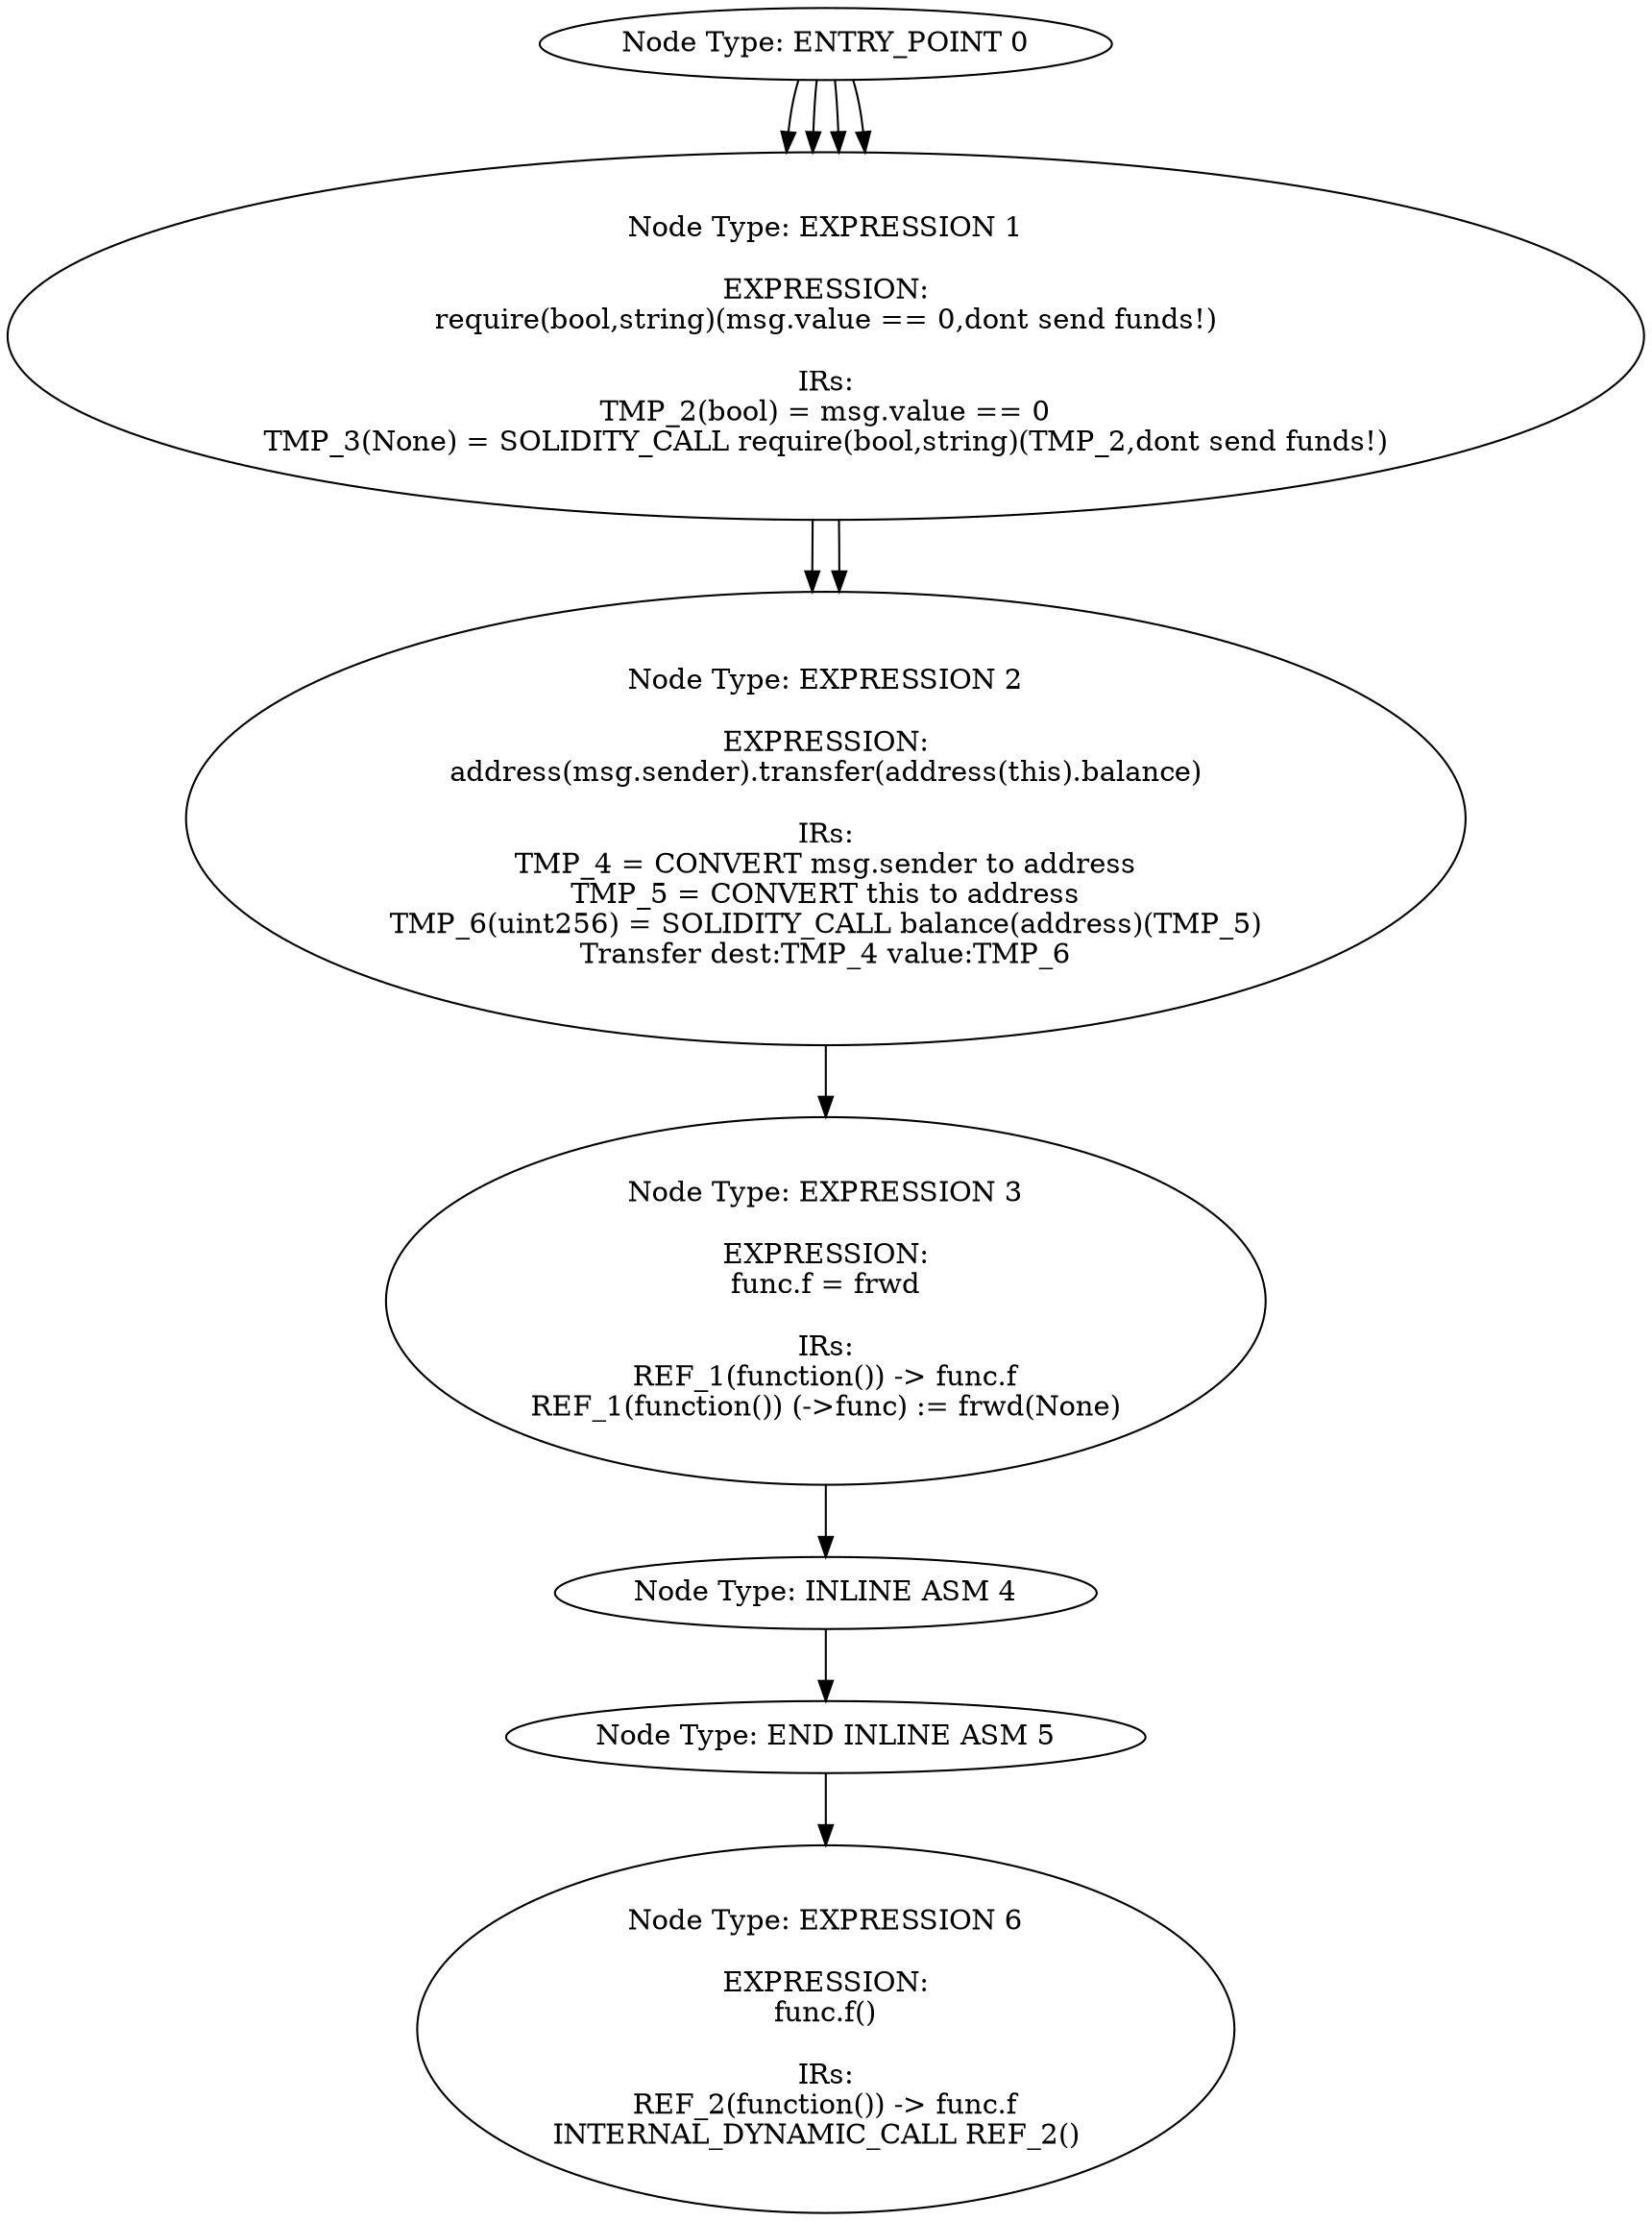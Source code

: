 digraph CFG {
0[label="Node Type: ENTRY_POINT 0
"];
0->1;
1[label="Node Type: EXPRESSION 1

EXPRESSION:
require(bool,string)(msg.value != 0,send funds!)

IRs:
TMP_9(bool) = msg.value != 0
TMP_10(None) = SOLIDITY_CALL require(bool,string)(TMP_9,send funds!)"];
1->2;
2[label="Node Type: NEW VARIABLE 2
"];
2->3;
3[label="Node Type: EXPRESSION 3

EXPRESSION:
func.f = frwd

IRs:
REF_1(function()) -> func.f
REF_1(function()) (->func) := frwd(None)"];
3->4;
4[label="Node Type: INLINE ASM 4
"];
4->5;
5[label="Node Type: END INLINE ASM 5
"];
5->6;
6[label="Node Type: EXPRESSION 6

EXPRESSION:
func.f()

IRs:
REF_2(function()) -> func.f
INTERNAL_DYNAMIC_CALL REF_2()  "];
0[label="Node Type: ENTRY_POINT 0
"];
0->1;
1[label="Node Type: EXPRESSION 1

EXPRESSION:
require(bool)(msg.value != 0)

IRs:
TMP_0(bool) = msg.value != 0
TMP_1(None) = SOLIDITY_CALL require(bool)(TMP_0)"];
0[label="Node Type: ENTRY_POINT 0
"];
0->1;
1[label="Node Type: EXPRESSION 1

EXPRESSION:
withdraw()

IRs:
INTERNAL_CALL, FunctionTypes.withdraw()()"];
0[label="Node Type: ENTRY_POINT 0
"];
0->1;
1[label="Node Type: EXPRESSION 1

EXPRESSION:
require(bool,string)(msg.value == 0,dont send funds!)

IRs:
TMP_2(bool) = msg.value == 0
TMP_3(None) = SOLIDITY_CALL require(bool,string)(TMP_2,dont send funds!)"];
1->2;
2[label="Node Type: EXPRESSION 2

EXPRESSION:
address(msg.sender).transfer(address(this).balance)

IRs:
TMP_4 = CONVERT msg.sender to address
TMP_5 = CONVERT this to address
TMP_6(uint256) = SOLIDITY_CALL balance(address)(TMP_5)
Transfer dest:TMP_4 value:TMP_6"];
}
